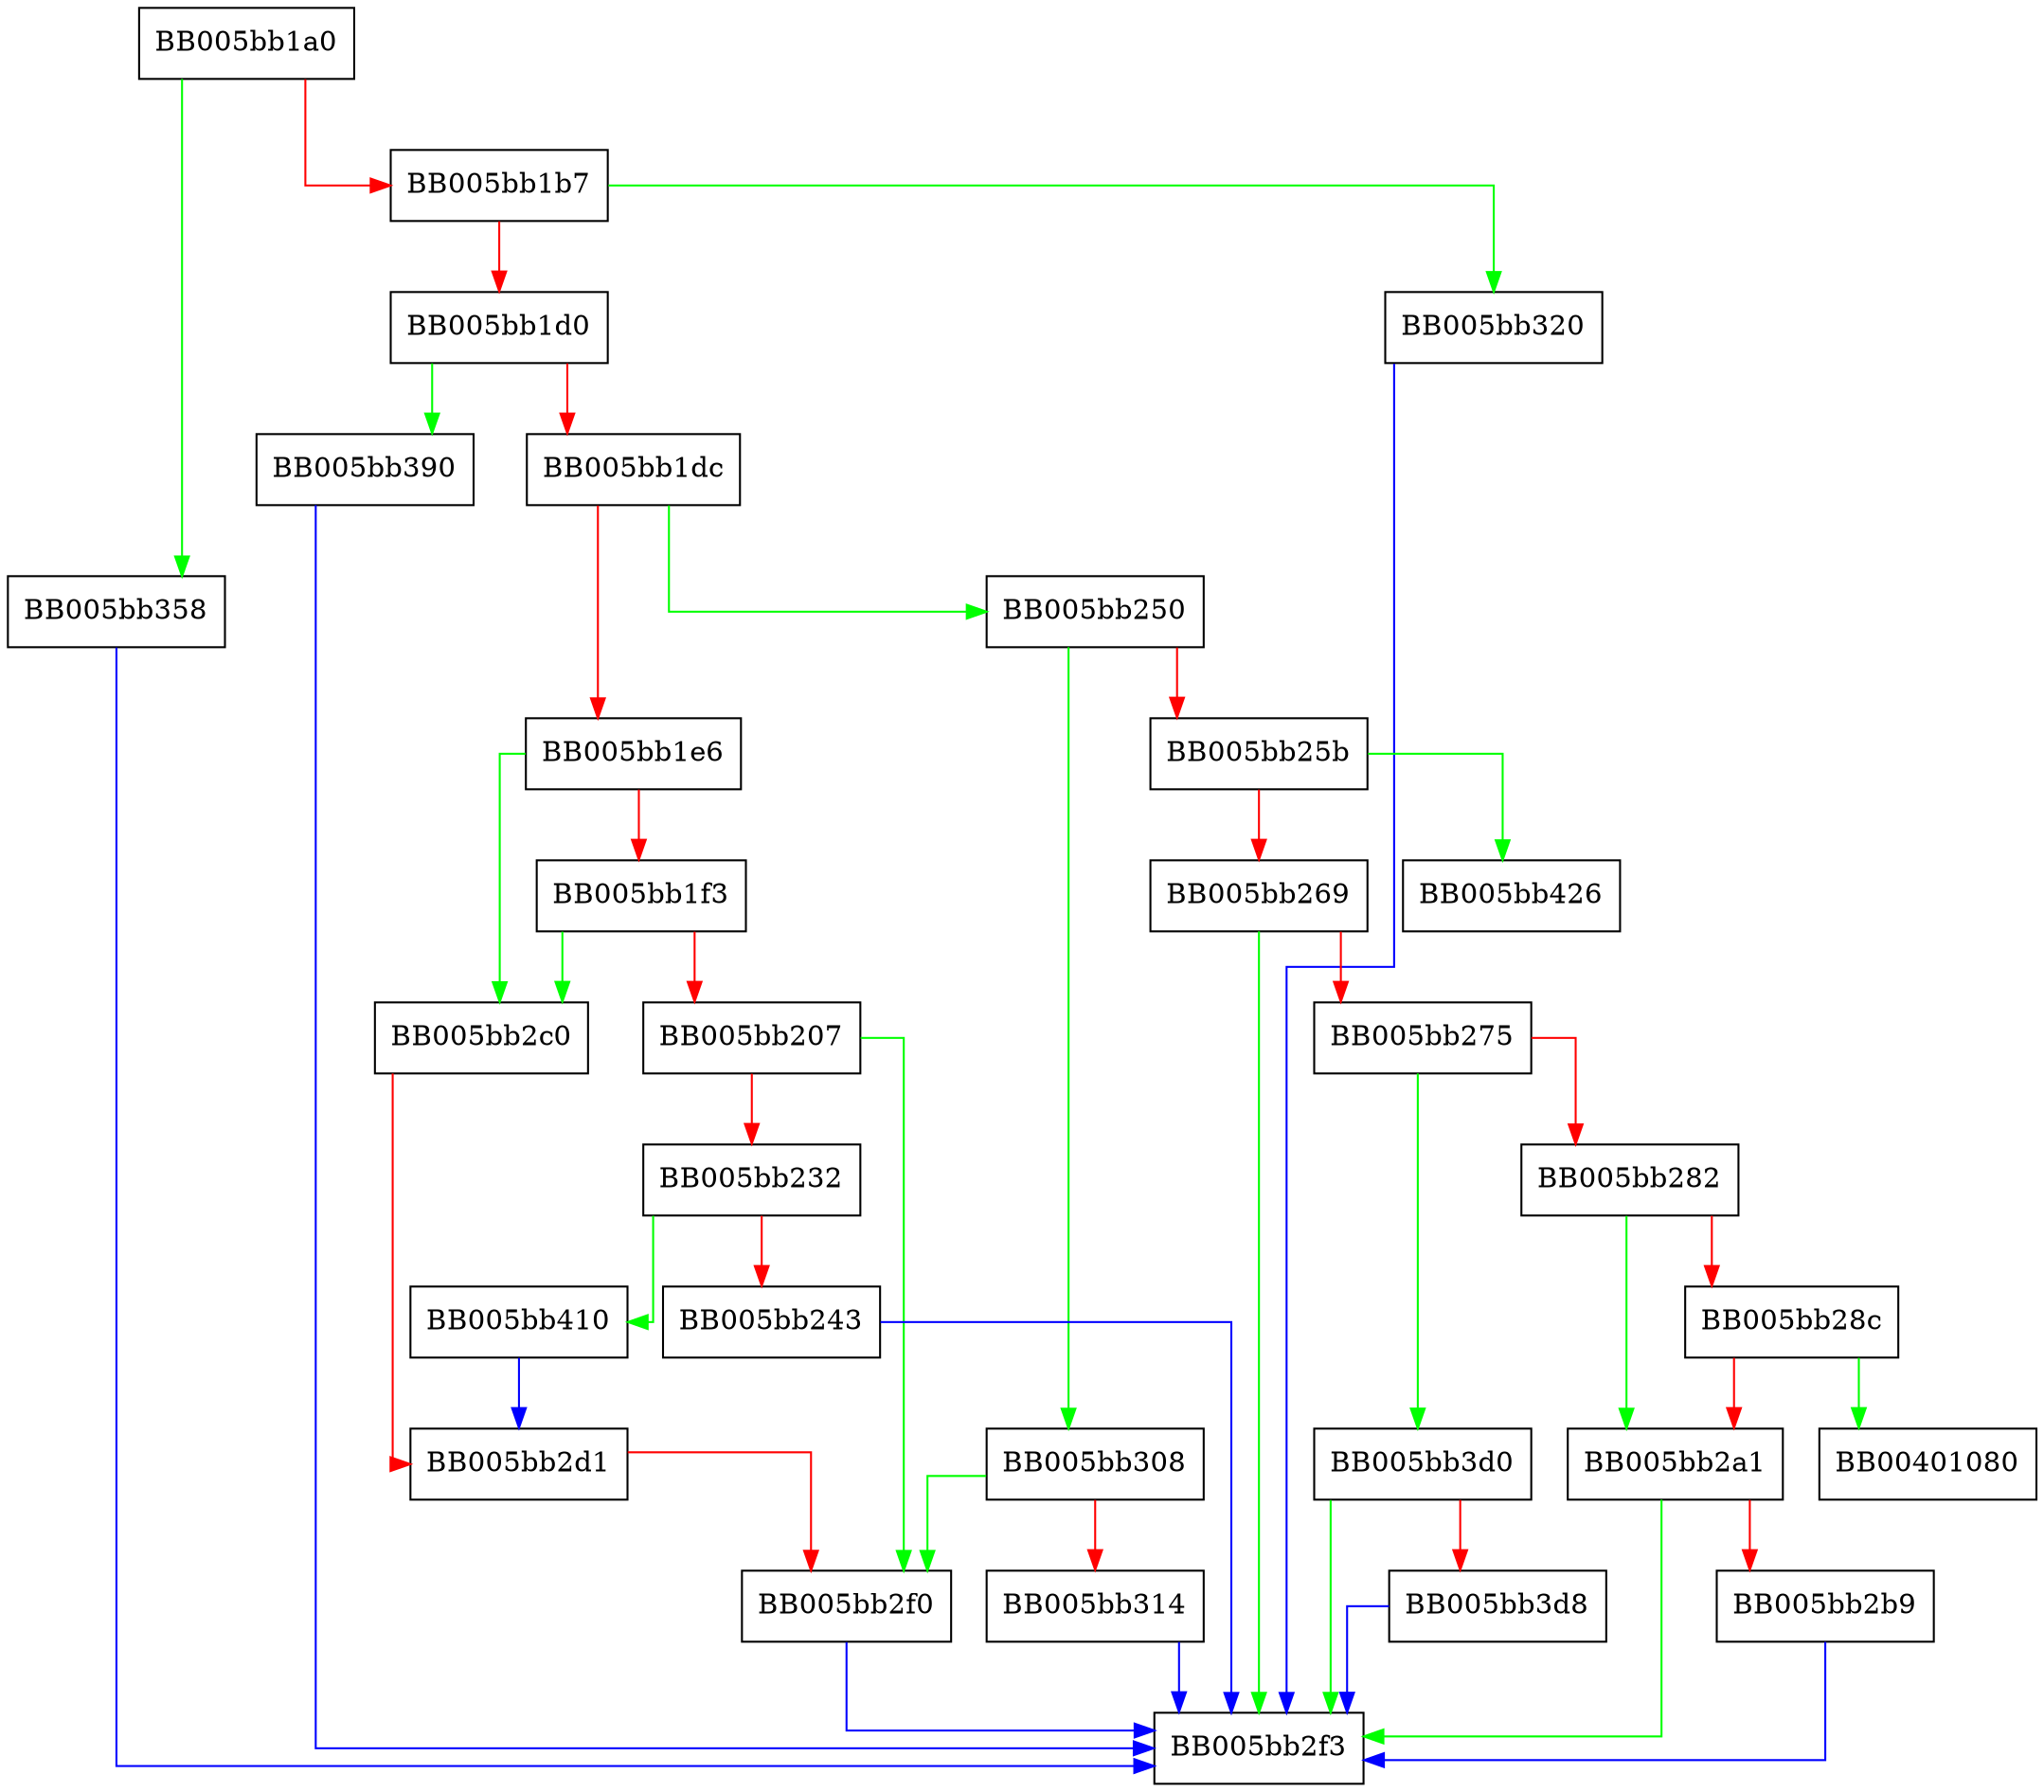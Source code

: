 digraph EVP_EncryptFinal_ex {
  node [shape="box"];
  graph [splines=ortho];
  BB005bb1a0 -> BB005bb358 [color="green"];
  BB005bb1a0 -> BB005bb1b7 [color="red"];
  BB005bb1b7 -> BB005bb320 [color="green"];
  BB005bb1b7 -> BB005bb1d0 [color="red"];
  BB005bb1d0 -> BB005bb390 [color="green"];
  BB005bb1d0 -> BB005bb1dc [color="red"];
  BB005bb1dc -> BB005bb250 [color="green"];
  BB005bb1dc -> BB005bb1e6 [color="red"];
  BB005bb1e6 -> BB005bb2c0 [color="green"];
  BB005bb1e6 -> BB005bb1f3 [color="red"];
  BB005bb1f3 -> BB005bb2c0 [color="green"];
  BB005bb1f3 -> BB005bb207 [color="red"];
  BB005bb207 -> BB005bb2f0 [color="green"];
  BB005bb207 -> BB005bb232 [color="red"];
  BB005bb232 -> BB005bb410 [color="green"];
  BB005bb232 -> BB005bb243 [color="red"];
  BB005bb243 -> BB005bb2f3 [color="blue"];
  BB005bb250 -> BB005bb308 [color="green"];
  BB005bb250 -> BB005bb25b [color="red"];
  BB005bb25b -> BB005bb426 [color="green"];
  BB005bb25b -> BB005bb269 [color="red"];
  BB005bb269 -> BB005bb2f3 [color="green"];
  BB005bb269 -> BB005bb275 [color="red"];
  BB005bb275 -> BB005bb3d0 [color="green"];
  BB005bb275 -> BB005bb282 [color="red"];
  BB005bb282 -> BB005bb2a1 [color="green"];
  BB005bb282 -> BB005bb28c [color="red"];
  BB005bb28c -> BB00401080 [color="green"];
  BB005bb28c -> BB005bb2a1 [color="red"];
  BB005bb2a1 -> BB005bb2f3 [color="green"];
  BB005bb2a1 -> BB005bb2b9 [color="red"];
  BB005bb2b9 -> BB005bb2f3 [color="blue"];
  BB005bb2c0 -> BB005bb2d1 [color="red"];
  BB005bb2d1 -> BB005bb2f0 [color="red"];
  BB005bb2f0 -> BB005bb2f3 [color="blue"];
  BB005bb308 -> BB005bb2f0 [color="green"];
  BB005bb308 -> BB005bb314 [color="red"];
  BB005bb314 -> BB005bb2f3 [color="blue"];
  BB005bb320 -> BB005bb2f3 [color="blue"];
  BB005bb358 -> BB005bb2f3 [color="blue"];
  BB005bb390 -> BB005bb2f3 [color="blue"];
  BB005bb3d0 -> BB005bb2f3 [color="green"];
  BB005bb3d0 -> BB005bb3d8 [color="red"];
  BB005bb3d8 -> BB005bb2f3 [color="blue"];
  BB005bb410 -> BB005bb2d1 [color="blue"];
}
